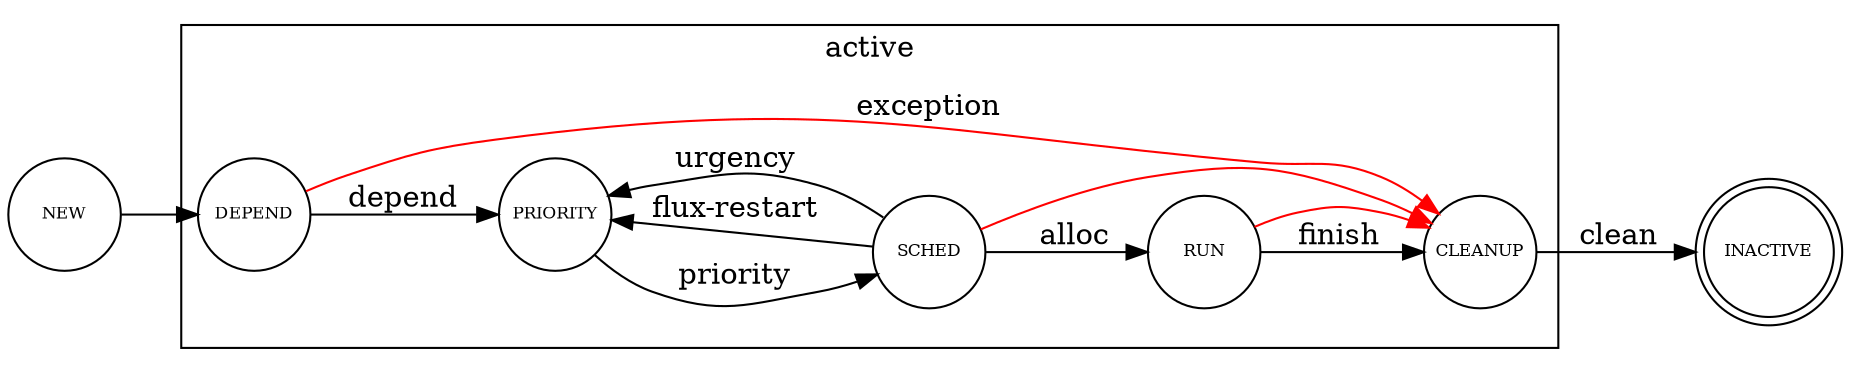 digraph states {
    rankdir=LR

#size="8,5"

    node [shape=doublecircle fontsize=8 fixsize=shape width=0.75]; INACTIVE

    node [shape=circle fontsize=8 fixedsize=shape width=0.75];

    subgraph cluster_main {
        label = "active";
        DEPEND;
        PRIORITY;
        SCHED;
        RUN;
        CLEANUP;
    }

    NEW -> DEPEND;
    DEPEND -> PRIORITY [label="depend"];
    PRIORITY -> SCHED [label="priority"];
    SCHED -> RUN [label="alloc"];
    RUN -> CLEANUP [label="finish"];
    CLEANUP -> INACTIVE [label="clean"];

    SCHED -> PRIORITY [label="flux-restart"]
    SCHED -> PRIORITY [label="urgency"]

    edge [weight=0 color="red"];

    DEPEND -> CLEANUP [label="exception"];
    SCHED -> CLEANUP;
    RUN -> CLEANUP;
}

